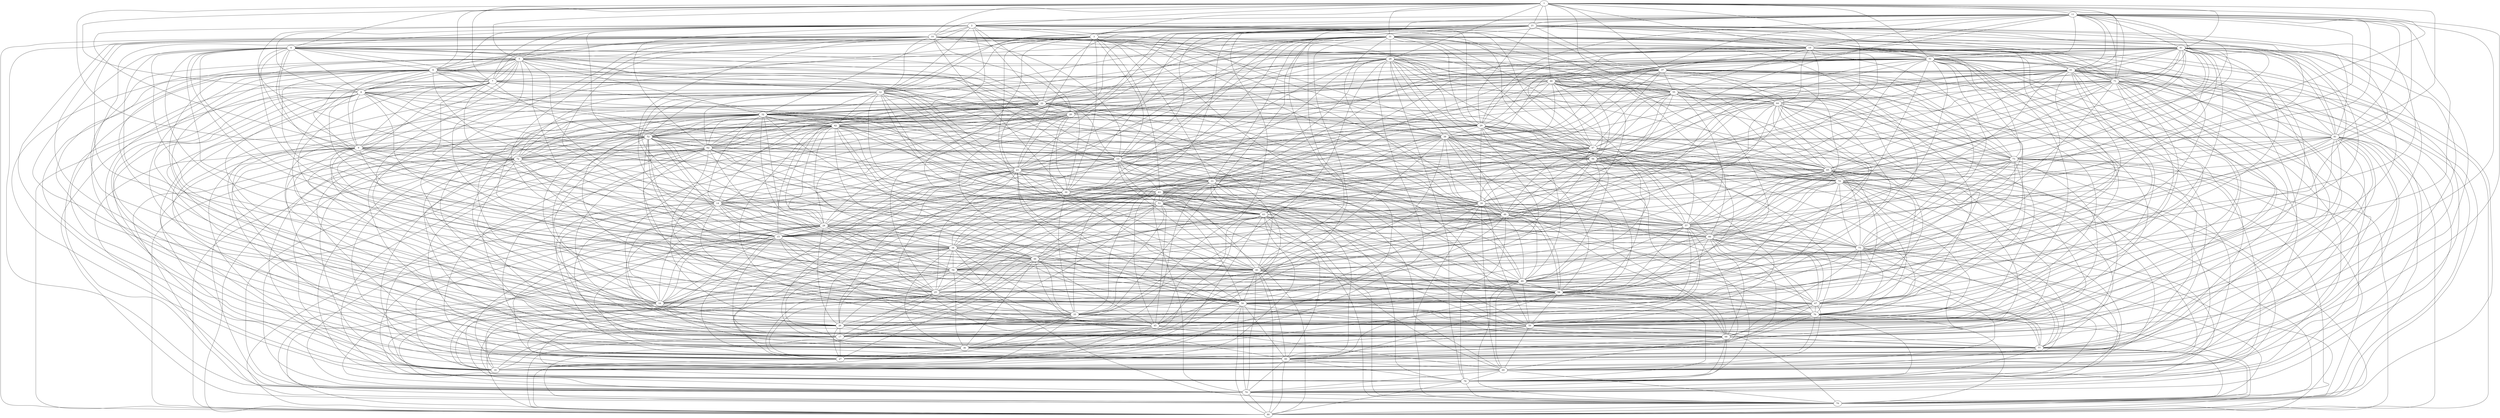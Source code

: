 graph {
  1 -- 11;
  1 -- 21;
  1 -- 31;
  1 -- 41;
  1 -- 51;
  1 -- 61;
  1 -- 71;
  1 -- 81;
  1 -- 2;
  1 -- 3;
  1 -- 4;
  1 -- 5;
  1 -- 6;
  1 -- 7;
  1 -- 8;
  1 -- 9;
  1 -- 10;
  1 -- 19;
  1 -- 28;
  1 -- 37;
  1 -- 46;
  1 -- 55;
  1 -- 64;
  1 -- 73;
  11 -- 2;
  11 -- 3;
  11 -- 10;
  11 -- 21;
  11 -- 31;
  11 -- 41;
  11 -- 51;
  11 -- 61;
  11 -- 71;
  11 -- 81;
  11 -- 19;
  11 -- 12;
  11 -- 13;
  11 -- 14;
  11 -- 15;
  11 -- 16;
  11 -- 17;
  11 -- 18;
  11 -- 20;
  11 -- 29;
  11 -- 38;
  11 -- 47;
  11 -- 56;
  11 -- 65;
  11 -- 74;
  21 -- 3;
  21 -- 5;
  21 -- 12;
  21 -- 13;
  21 -- 19;
  21 -- 20;
  21 -- 31;
  21 -- 41;
  21 -- 51;
  21 -- 61;
  21 -- 71;
  21 -- 81;
  21 -- 29;
  21 -- 37;
  21 -- 22;
  21 -- 23;
  21 -- 24;
  21 -- 25;
  21 -- 26;
  21 -- 27;
  21 -- 30;
  21 -- 39;
  21 -- 48;
  21 -- 57;
  21 -- 66;
  21 -- 75;
  31 -- 4;
  31 -- 7;
  31 -- 13;
  31 -- 15;
  31 -- 22;
  31 -- 23;
  31 -- 28;
  31 -- 29;
  31 -- 30;
  31 -- 41;
  31 -- 51;
  31 -- 61;
  31 -- 71;
  31 -- 81;
  31 -- 39;
  31 -- 47;
  31 -- 55;
  31 -- 32;
  31 -- 33;
  31 -- 34;
  31 -- 35;
  31 -- 36;
  31 -- 40;
  31 -- 49;
  31 -- 58;
  31 -- 67;
  31 -- 76;
  41 -- 5;
  41 -- 9;
  41 -- 14;
  41 -- 17;
  41 -- 23;
  41 -- 25;
  41 -- 32;
  41 -- 33;
  41 -- 37;
  41 -- 38;
  41 -- 39;
  41 -- 40;
  41 -- 51;
  41 -- 61;
  41 -- 71;
  41 -- 81;
  41 -- 49;
  41 -- 57;
  41 -- 65;
  41 -- 73;
  41 -- 42;
  41 -- 43;
  41 -- 44;
  41 -- 45;
  41 -- 50;
  41 -- 59;
  41 -- 68;
  41 -- 77;
  51 -- 6;
  51 -- 15;
  51 -- 24;
  51 -- 27;
  51 -- 33;
  51 -- 35;
  51 -- 42;
  51 -- 43;
  51 -- 46;
  51 -- 47;
  51 -- 48;
  51 -- 49;
  51 -- 50;
  51 -- 61;
  51 -- 71;
  51 -- 81;
  51 -- 59;
  51 -- 67;
  51 -- 75;
  51 -- 52;
  51 -- 53;
  51 -- 54;
  51 -- 60;
  51 -- 69;
  51 -- 78;
  61 -- 7;
  61 -- 16;
  61 -- 25;
  61 -- 34;
  61 -- 43;
  61 -- 45;
  61 -- 52;
  61 -- 53;
  61 -- 55;
  61 -- 56;
  61 -- 57;
  61 -- 58;
  61 -- 59;
  61 -- 60;
  61 -- 71;
  61 -- 81;
  61 -- 69;
  61 -- 77;
  61 -- 62;
  61 -- 63;
  61 -- 70;
  61 -- 79;
  71 -- 8;
  71 -- 17;
  71 -- 26;
  71 -- 35;
  71 -- 44;
  71 -- 53;
  71 -- 62;
  71 -- 63;
  71 -- 64;
  71 -- 65;
  71 -- 66;
  71 -- 67;
  71 -- 68;
  71 -- 69;
  71 -- 70;
  71 -- 81;
  71 -- 79;
  71 -- 72;
  71 -- 80;
  81 -- 9;
  81 -- 18;
  81 -- 27;
  81 -- 36;
  81 -- 45;
  81 -- 54;
  81 -- 63;
  81 -- 72;
  81 -- 73;
  81 -- 74;
  81 -- 75;
  81 -- 76;
  81 -- 77;
  81 -- 78;
  81 -- 79;
  81 -- 80;
  2 -- 12;
  2 -- 22;
  2 -- 32;
  2 -- 42;
  2 -- 52;
  2 -- 62;
  2 -- 72;
  2 -- 10;
  2 -- 3;
  2 -- 4;
  2 -- 5;
  2 -- 6;
  2 -- 7;
  2 -- 8;
  2 -- 9;
  2 -- 20;
  2 -- 29;
  2 -- 38;
  2 -- 47;
  2 -- 56;
  2 -- 65;
  2 -- 74;
  3 -- 13;
  3 -- 23;
  3 -- 33;
  3 -- 43;
  3 -- 53;
  3 -- 63;
  3 -- 19;
  3 -- 4;
  3 -- 5;
  3 -- 6;
  3 -- 7;
  3 -- 8;
  3 -- 9;
  3 -- 12;
  3 -- 30;
  3 -- 39;
  3 -- 48;
  3 -- 57;
  3 -- 66;
  3 -- 75;
  4 -- 14;
  4 -- 24;
  4 -- 34;
  4 -- 44;
  4 -- 54;
  4 -- 12;
  4 -- 20;
  4 -- 28;
  4 -- 5;
  4 -- 6;
  4 -- 7;
  4 -- 8;
  4 -- 9;
  4 -- 13;
  4 -- 22;
  4 -- 40;
  4 -- 49;
  4 -- 58;
  4 -- 67;
  4 -- 76;
  5 -- 15;
  5 -- 25;
  5 -- 35;
  5 -- 45;
  5 -- 13;
  5 -- 29;
  5 -- 37;
  5 -- 6;
  5 -- 7;
  5 -- 8;
  5 -- 9;
  5 -- 14;
  5 -- 23;
  5 -- 32;
  5 -- 50;
  5 -- 59;
  5 -- 68;
  5 -- 77;
  6 -- 16;
  6 -- 26;
  6 -- 36;
  6 -- 14;
  6 -- 22;
  6 -- 30;
  6 -- 38;
  6 -- 46;
  6 -- 7;
  6 -- 8;
  6 -- 9;
  6 -- 15;
  6 -- 24;
  6 -- 33;
  6 -- 42;
  6 -- 60;
  6 -- 69;
  6 -- 78;
  7 -- 17;
  7 -- 27;
  7 -- 15;
  7 -- 23;
  7 -- 39;
  7 -- 47;
  7 -- 55;
  7 -- 8;
  7 -- 9;
  7 -- 16;
  7 -- 25;
  7 -- 34;
  7 -- 43;
  7 -- 52;
  7 -- 70;
  7 -- 79;
  8 -- 18;
  8 -- 16;
  8 -- 24;
  8 -- 32;
  8 -- 40;
  8 -- 48;
  8 -- 56;
  8 -- 64;
  8 -- 9;
  8 -- 17;
  8 -- 26;
  8 -- 35;
  8 -- 44;
  8 -- 53;
  8 -- 62;
  8 -- 80;
  9 -- 17;
  9 -- 25;
  9 -- 33;
  9 -- 49;
  9 -- 57;
  9 -- 65;
  9 -- 73;
  9 -- 18;
  9 -- 27;
  9 -- 36;
  9 -- 45;
  9 -- 54;
  9 -- 63;
  9 -- 72;
  10 -- 20;
  10 -- 30;
  10 -- 40;
  10 -- 50;
  10 -- 60;
  10 -- 70;
  10 -- 80;
  10 -- 12;
  10 -- 13;
  10 -- 14;
  10 -- 15;
  10 -- 16;
  10 -- 17;
  10 -- 18;
  10 -- 19;
  10 -- 28;
  10 -- 37;
  10 -- 46;
  10 -- 55;
  10 -- 64;
  10 -- 73;
  19 -- 29;
  19 -- 39;
  19 -- 49;
  19 -- 59;
  19 -- 69;
  19 -- 79;
  19 -- 20;
  19 -- 22;
  19 -- 23;
  19 -- 24;
  19 -- 25;
  19 -- 26;
  19 -- 27;
  19 -- 28;
  19 -- 37;
  19 -- 46;
  19 -- 55;
  19 -- 64;
  19 -- 73;
  28 -- 12;
  28 -- 20;
  28 -- 38;
  28 -- 48;
  28 -- 58;
  28 -- 68;
  28 -- 78;
  28 -- 29;
  28 -- 30;
  28 -- 32;
  28 -- 33;
  28 -- 34;
  28 -- 35;
  28 -- 36;
  28 -- 37;
  28 -- 46;
  28 -- 55;
  28 -- 64;
  28 -- 73;
  37 -- 13;
  37 -- 29;
  37 -- 47;
  37 -- 57;
  37 -- 67;
  37 -- 77;
  37 -- 38;
  37 -- 39;
  37 -- 40;
  37 -- 42;
  37 -- 43;
  37 -- 44;
  37 -- 45;
  37 -- 46;
  37 -- 55;
  37 -- 64;
  37 -- 73;
  46 -- 14;
  46 -- 22;
  46 -- 30;
  46 -- 38;
  46 -- 56;
  46 -- 66;
  46 -- 76;
  46 -- 47;
  46 -- 48;
  46 -- 49;
  46 -- 50;
  46 -- 52;
  46 -- 53;
  46 -- 54;
  46 -- 55;
  46 -- 64;
  46 -- 73;
  55 -- 15;
  55 -- 23;
  55 -- 39;
  55 -- 47;
  55 -- 65;
  55 -- 75;
  55 -- 56;
  55 -- 57;
  55 -- 58;
  55 -- 59;
  55 -- 60;
  55 -- 62;
  55 -- 63;
  55 -- 64;
  55 -- 73;
  64 -- 16;
  64 -- 24;
  64 -- 32;
  64 -- 40;
  64 -- 48;
  64 -- 56;
  64 -- 74;
  64 -- 65;
  64 -- 66;
  64 -- 67;
  64 -- 68;
  64 -- 69;
  64 -- 70;
  64 -- 72;
  64 -- 73;
  73 -- 17;
  73 -- 25;
  73 -- 33;
  73 -- 49;
  73 -- 57;
  73 -- 65;
  73 -- 74;
  73 -- 75;
  73 -- 76;
  73 -- 77;
  73 -- 78;
  73 -- 79;
  73 -- 80;
  12 -- 22;
  12 -- 32;
  12 -- 42;
  12 -- 52;
  12 -- 62;
  12 -- 72;
  12 -- 20;
  12 -- 13;
  12 -- 14;
  12 -- 15;
  12 -- 16;
  12 -- 17;
  12 -- 18;
  12 -- 30;
  12 -- 39;
  12 -- 48;
  12 -- 57;
  12 -- 66;
  12 -- 75;
  22 -- 13;
  22 -- 14;
  22 -- 20;
  22 -- 32;
  22 -- 42;
  22 -- 52;
  22 -- 62;
  22 -- 72;
  22 -- 30;
  22 -- 38;
  22 -- 23;
  22 -- 24;
  22 -- 25;
  22 -- 26;
  22 -- 27;
  22 -- 40;
  22 -- 49;
  22 -- 58;
  22 -- 67;
  22 -- 76;
  32 -- 14;
  32 -- 16;
  32 -- 23;
  32 -- 24;
  32 -- 29;
  32 -- 30;
  32 -- 42;
  32 -- 52;
  32 -- 62;
  32 -- 72;
  32 -- 40;
  32 -- 48;
  32 -- 56;
  32 -- 33;
  32 -- 34;
  32 -- 35;
  32 -- 36;
  32 -- 50;
  32 -- 59;
  32 -- 68;
  32 -- 77;
  42 -- 15;
  42 -- 18;
  42 -- 24;
  42 -- 26;
  42 -- 33;
  42 -- 34;
  42 -- 38;
  42 -- 39;
  42 -- 40;
  42 -- 52;
  42 -- 62;
  42 -- 72;
  42 -- 50;
  42 -- 58;
  42 -- 66;
  42 -- 74;
  42 -- 43;
  42 -- 44;
  42 -- 45;
  42 -- 60;
  42 -- 69;
  42 -- 78;
  52 -- 16;
  52 -- 25;
  52 -- 34;
  52 -- 36;
  52 -- 43;
  52 -- 44;
  52 -- 47;
  52 -- 48;
  52 -- 49;
  52 -- 50;
  52 -- 62;
  52 -- 72;
  52 -- 60;
  52 -- 68;
  52 -- 76;
  52 -- 53;
  52 -- 54;
  52 -- 70;
  52 -- 79;
  62 -- 17;
  62 -- 26;
  62 -- 35;
  62 -- 44;
  62 -- 53;
  62 -- 54;
  62 -- 56;
  62 -- 57;
  62 -- 58;
  62 -- 59;
  62 -- 60;
  62 -- 72;
  62 -- 70;
  62 -- 78;
  62 -- 63;
  62 -- 80;
  72 -- 18;
  72 -- 27;
  72 -- 36;
  72 -- 45;
  72 -- 54;
  72 -- 63;
  72 -- 65;
  72 -- 66;
  72 -- 67;
  72 -- 68;
  72 -- 69;
  72 -- 70;
  72 -- 80;
  20 -- 30;
  20 -- 40;
  20 -- 50;
  20 -- 60;
  20 -- 70;
  20 -- 80;
  20 -- 23;
  20 -- 24;
  20 -- 25;
  20 -- 26;
  20 -- 27;
  20 -- 29;
  20 -- 38;
  20 -- 47;
  20 -- 56;
  20 -- 65;
  20 -- 74;
  29 -- 13;
  29 -- 39;
  29 -- 49;
  29 -- 59;
  29 -- 69;
  29 -- 79;
  29 -- 30;
  29 -- 33;
  29 -- 34;
  29 -- 35;
  29 -- 36;
  29 -- 38;
  29 -- 47;
  29 -- 56;
  29 -- 65;
  29 -- 74;
  38 -- 14;
  38 -- 30;
  38 -- 48;
  38 -- 58;
  38 -- 68;
  38 -- 78;
  38 -- 39;
  38 -- 40;
  38 -- 43;
  38 -- 44;
  38 -- 45;
  38 -- 47;
  38 -- 56;
  38 -- 65;
  38 -- 74;
  47 -- 15;
  47 -- 23;
  47 -- 39;
  47 -- 57;
  47 -- 67;
  47 -- 77;
  47 -- 48;
  47 -- 49;
  47 -- 50;
  47 -- 53;
  47 -- 54;
  47 -- 56;
  47 -- 65;
  47 -- 74;
  56 -- 16;
  56 -- 24;
  56 -- 40;
  56 -- 48;
  56 -- 66;
  56 -- 76;
  56 -- 57;
  56 -- 58;
  56 -- 59;
  56 -- 60;
  56 -- 63;
  56 -- 65;
  56 -- 74;
  65 -- 17;
  65 -- 25;
  65 -- 33;
  65 -- 49;
  65 -- 57;
  65 -- 75;
  65 -- 66;
  65 -- 67;
  65 -- 68;
  65 -- 69;
  65 -- 70;
  65 -- 74;
  74 -- 18;
  74 -- 26;
  74 -- 34;
  74 -- 50;
  74 -- 58;
  74 -- 66;
  74 -- 75;
  74 -- 76;
  74 -- 77;
  74 -- 78;
  74 -- 79;
  74 -- 80;
  13 -- 23;
  13 -- 33;
  13 -- 43;
  13 -- 53;
  13 -- 63;
  13 -- 14;
  13 -- 15;
  13 -- 16;
  13 -- 17;
  13 -- 18;
  13 -- 40;
  13 -- 49;
  13 -- 58;
  13 -- 67;
  13 -- 76;
  23 -- 14;
  23 -- 15;
  23 -- 33;
  23 -- 43;
  23 -- 53;
  23 -- 63;
  23 -- 39;
  23 -- 24;
  23 -- 25;
  23 -- 26;
  23 -- 27;
  23 -- 50;
  23 -- 59;
  23 -- 68;
  23 -- 77;
  33 -- 15;
  33 -- 17;
  33 -- 24;
  33 -- 25;
  33 -- 30;
  33 -- 43;
  33 -- 53;
  33 -- 63;
  33 -- 49;
  33 -- 57;
  33 -- 34;
  33 -- 35;
  33 -- 36;
  33 -- 60;
  33 -- 69;
  33 -- 78;
  43 -- 16;
  43 -- 25;
  43 -- 27;
  43 -- 34;
  43 -- 35;
  43 -- 39;
  43 -- 40;
  43 -- 53;
  43 -- 63;
  43 -- 59;
  43 -- 67;
  43 -- 75;
  43 -- 44;
  43 -- 45;
  43 -- 70;
  43 -- 79;
  53 -- 17;
  53 -- 26;
  53 -- 35;
  53 -- 44;
  53 -- 45;
  53 -- 48;
  53 -- 49;
  53 -- 50;
  53 -- 63;
  53 -- 69;
  53 -- 77;
  53 -- 54;
  53 -- 80;
  63 -- 18;
  63 -- 27;
  63 -- 36;
  63 -- 45;
  63 -- 54;
  63 -- 57;
  63 -- 58;
  63 -- 59;
  63 -- 60;
  63 -- 79;
  30 -- 14;
  30 -- 40;
  30 -- 50;
  30 -- 60;
  30 -- 70;
  30 -- 80;
  30 -- 34;
  30 -- 35;
  30 -- 36;
  30 -- 39;
  30 -- 48;
  30 -- 57;
  30 -- 66;
  30 -- 75;
  39 -- 15;
  39 -- 49;
  39 -- 59;
  39 -- 69;
  39 -- 79;
  39 -- 40;
  39 -- 44;
  39 -- 45;
  39 -- 48;
  39 -- 57;
  39 -- 66;
  39 -- 75;
  48 -- 16;
  48 -- 24;
  48 -- 40;
  48 -- 58;
  48 -- 68;
  48 -- 78;
  48 -- 49;
  48 -- 50;
  48 -- 54;
  48 -- 57;
  48 -- 66;
  48 -- 75;
  57 -- 17;
  57 -- 25;
  57 -- 49;
  57 -- 67;
  57 -- 77;
  57 -- 58;
  57 -- 59;
  57 -- 60;
  57 -- 66;
  57 -- 75;
  66 -- 18;
  66 -- 26;
  66 -- 34;
  66 -- 50;
  66 -- 58;
  66 -- 76;
  66 -- 67;
  66 -- 68;
  66 -- 69;
  66 -- 70;
  66 -- 75;
  75 -- 27;
  75 -- 35;
  75 -- 59;
  75 -- 67;
  75 -- 76;
  75 -- 77;
  75 -- 78;
  75 -- 79;
  75 -- 80;
  14 -- 24;
  14 -- 34;
  14 -- 44;
  14 -- 54;
  14 -- 15;
  14 -- 16;
  14 -- 17;
  14 -- 18;
  14 -- 50;
  14 -- 59;
  14 -- 68;
  14 -- 77;
  24 -- 15;
  24 -- 16;
  24 -- 34;
  24 -- 44;
  24 -- 54;
  24 -- 40;
  24 -- 25;
  24 -- 26;
  24 -- 27;
  24 -- 60;
  24 -- 69;
  24 -- 78;
  34 -- 16;
  34 -- 18;
  34 -- 25;
  34 -- 26;
  34 -- 44;
  34 -- 54;
  34 -- 50;
  34 -- 58;
  34 -- 35;
  34 -- 36;
  34 -- 70;
  34 -- 79;
  44 -- 17;
  44 -- 26;
  44 -- 35;
  44 -- 36;
  44 -- 40;
  44 -- 54;
  44 -- 60;
  44 -- 68;
  44 -- 76;
  44 -- 45;
  44 -- 80;
  54 -- 18;
  54 -- 27;
  54 -- 36;
  54 -- 45;
  54 -- 49;
  54 -- 50;
  54 -- 70;
  54 -- 78;
  40 -- 16;
  40 -- 50;
  40 -- 60;
  40 -- 70;
  40 -- 80;
  40 -- 45;
  40 -- 49;
  40 -- 58;
  40 -- 67;
  40 -- 76;
  49 -- 17;
  49 -- 25;
  49 -- 59;
  49 -- 69;
  49 -- 79;
  49 -- 50;
  49 -- 58;
  49 -- 67;
  49 -- 76;
  58 -- 18;
  58 -- 26;
  58 -- 50;
  58 -- 68;
  58 -- 78;
  58 -- 59;
  58 -- 60;
  58 -- 67;
  58 -- 76;
  67 -- 27;
  67 -- 35;
  67 -- 59;
  67 -- 77;
  67 -- 68;
  67 -- 69;
  67 -- 70;
  67 -- 76;
  76 -- 36;
  76 -- 60;
  76 -- 68;
  76 -- 77;
  76 -- 78;
  76 -- 79;
  76 -- 80;
  15 -- 25;
  15 -- 35;
  15 -- 45;
  15 -- 16;
  15 -- 17;
  15 -- 18;
  15 -- 60;
  15 -- 69;
  15 -- 78;
  25 -- 16;
  25 -- 17;
  25 -- 35;
  25 -- 45;
  25 -- 26;
  25 -- 27;
  25 -- 70;
  25 -- 79;
  35 -- 17;
  35 -- 26;
  35 -- 27;
  35 -- 45;
  35 -- 59;
  35 -- 36;
  35 -- 80;
  45 -- 18;
  45 -- 27;
  45 -- 36;
  45 -- 69;
  45 -- 77;
  50 -- 18;
  50 -- 26;
  50 -- 60;
  50 -- 70;
  50 -- 80;
  50 -- 59;
  50 -- 68;
  50 -- 77;
  59 -- 27;
  59 -- 69;
  59 -- 79;
  59 -- 60;
  59 -- 68;
  59 -- 77;
  68 -- 36;
  68 -- 60;
  68 -- 78;
  68 -- 69;
  68 -- 70;
  68 -- 77;
  77 -- 69;
  77 -- 78;
  77 -- 79;
  77 -- 80;
  16 -- 26;
  16 -- 36;
  16 -- 17;
  16 -- 18;
  16 -- 70;
  16 -- 79;
  26 -- 17;
  26 -- 18;
  26 -- 36;
  26 -- 27;
  26 -- 80;
  36 -- 18;
  36 -- 27;
  36 -- 60;
  60 -- 70;
  60 -- 80;
  60 -- 69;
  60 -- 78;
  69 -- 79;
  69 -- 70;
  69 -- 78;
  78 -- 70;
  78 -- 79;
  78 -- 80;
  17 -- 27;
  17 -- 18;
  17 -- 80;
  27 -- 18;
  70 -- 80;
  70 -- 79;
  79 -- 80;
}
